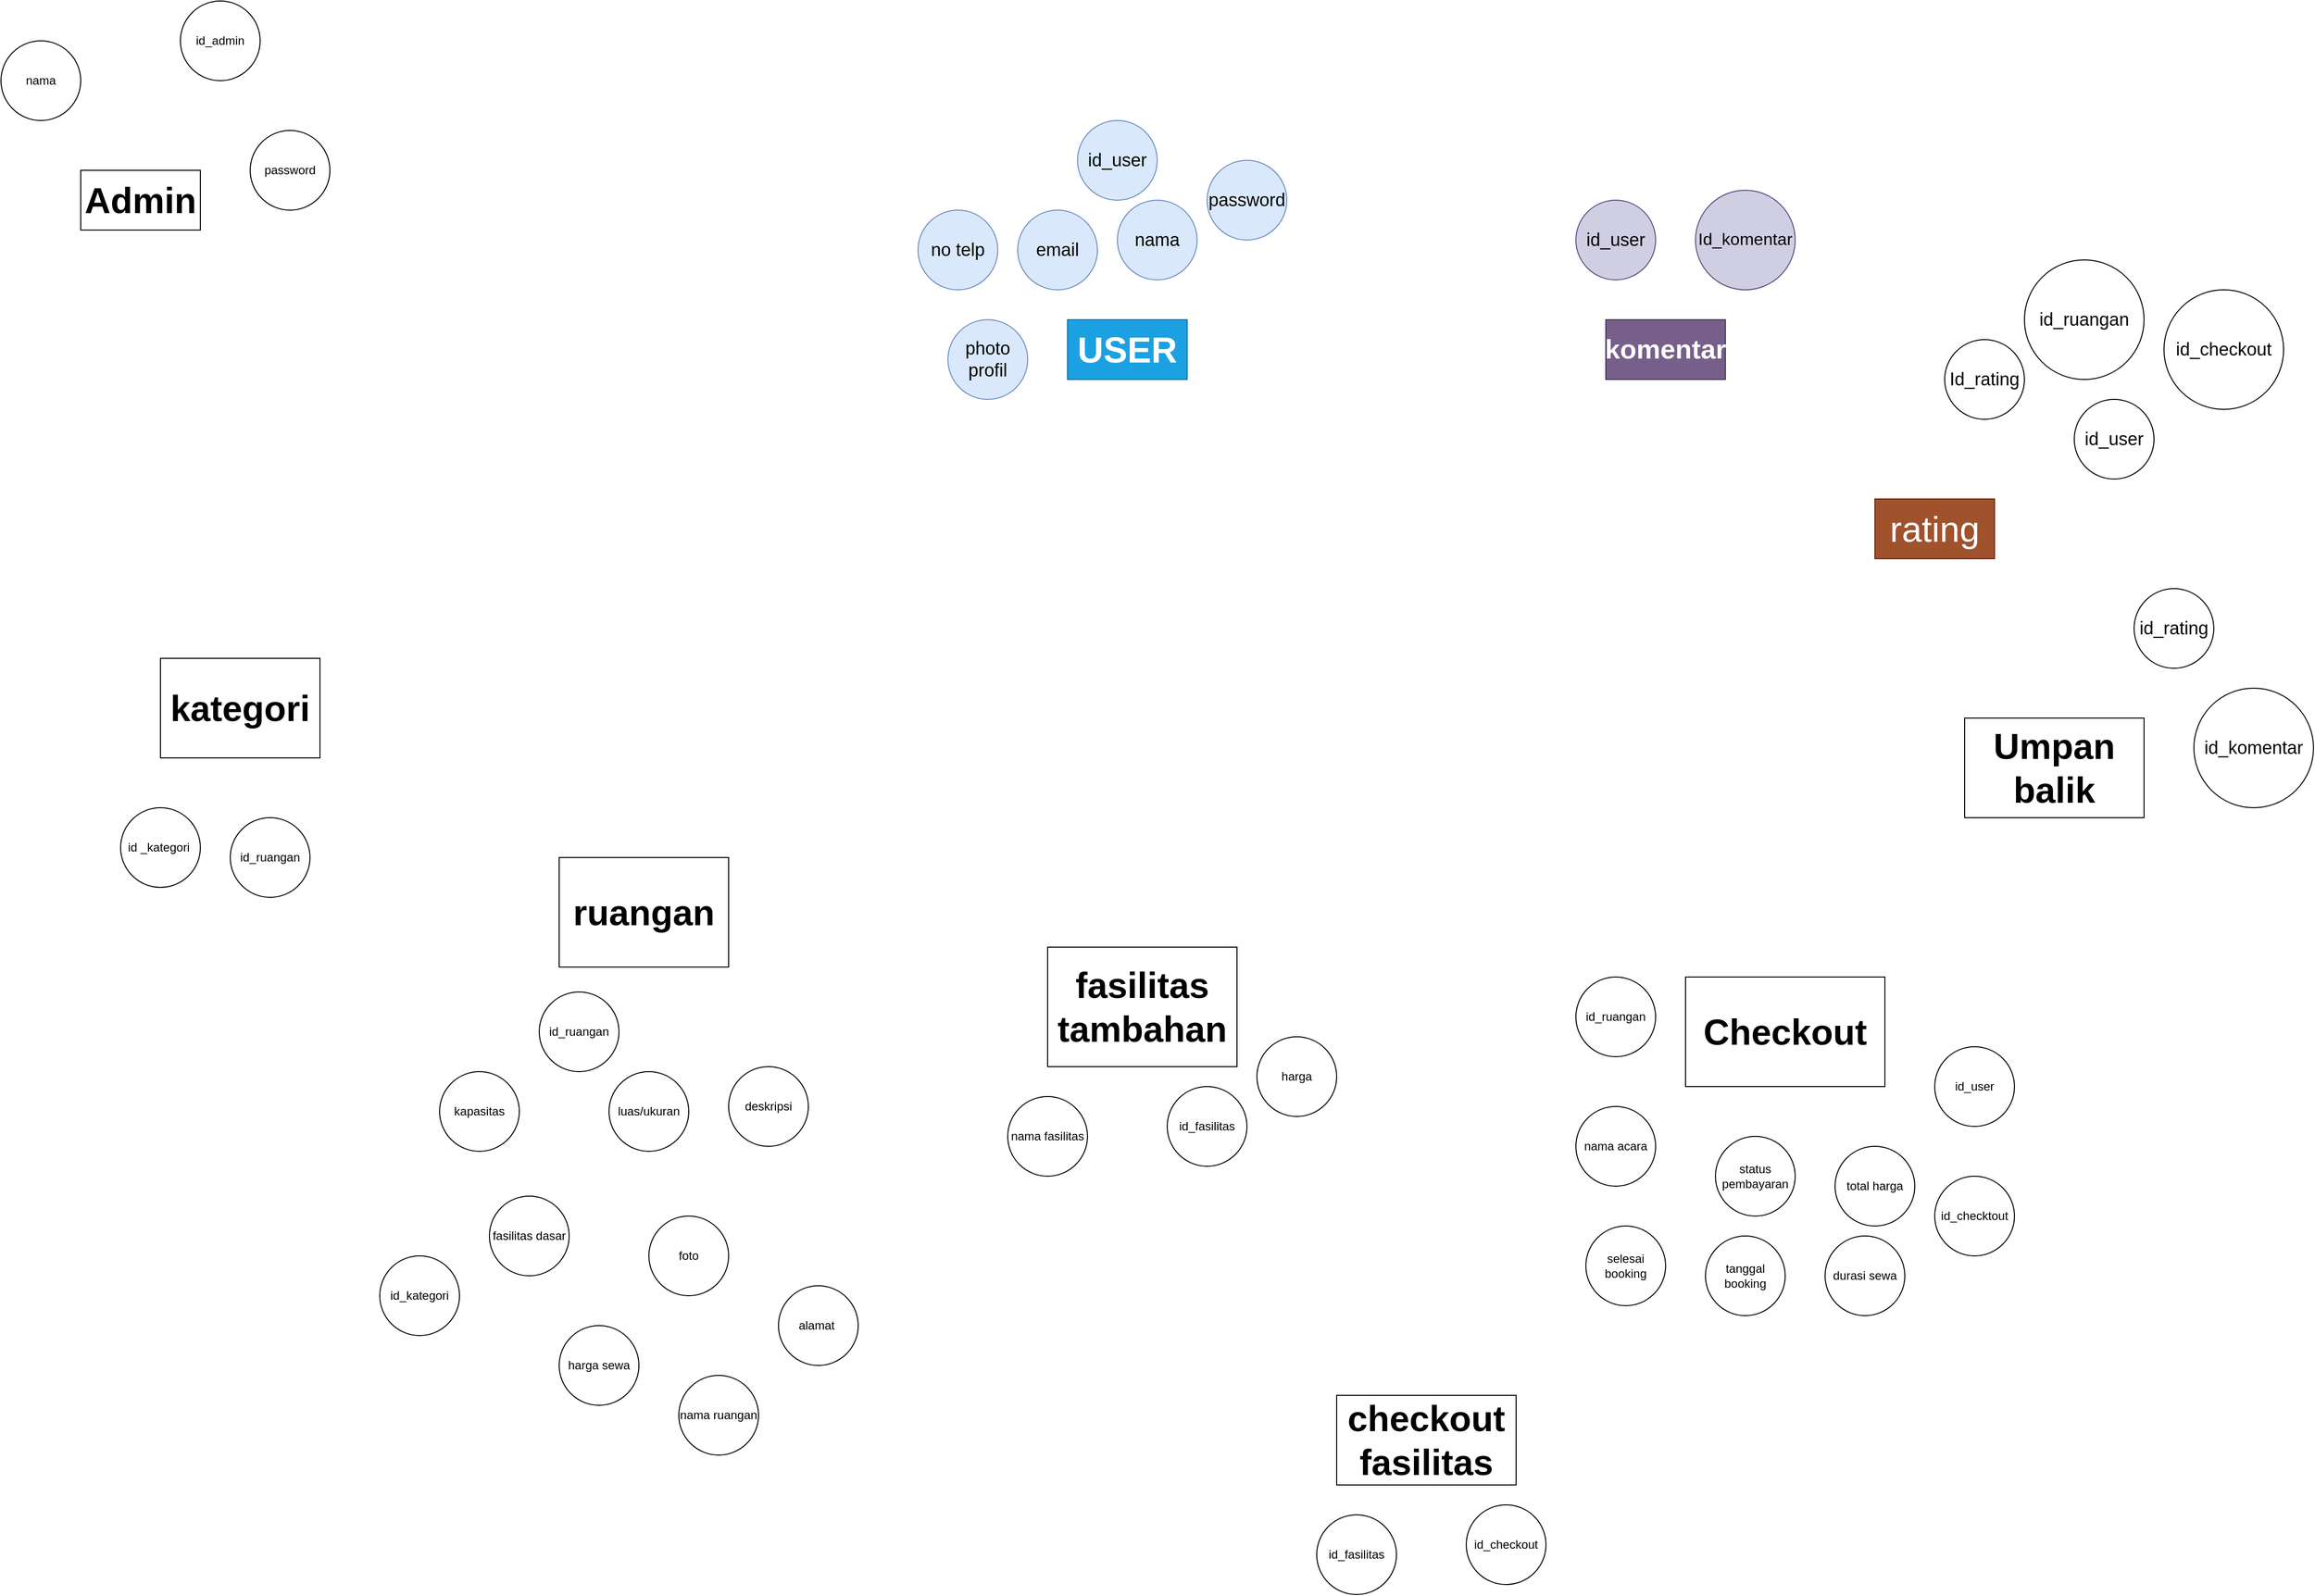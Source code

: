 <mxfile version="24.7.17">
  <diagram name="Halaman-1" id="oRl_ViCk-AsLNKTNDdXx">
    <mxGraphModel dx="5147" dy="2387" grid="1" gridSize="10" guides="1" tooltips="1" connect="1" arrows="1" fold="1" page="1" pageScale="1" pageWidth="850" pageHeight="1100" math="0" shadow="0">
      <root>
        <mxCell id="0" />
        <mxCell id="1" parent="0" />
        <mxCell id="XepmCDhu73pbpkh5oP49-1" value="&lt;span style=&quot;font-size: 36px;&quot;&gt;&lt;b&gt;USER&lt;/b&gt;&lt;/span&gt;" style="rounded=0;whiteSpace=wrap;html=1;fillColor=#1ba1e2;strokeColor=#006EAF;fontColor=#ffffff;" vertex="1" parent="1">
          <mxGeometry x="200" y="250" width="120" height="60" as="geometry" />
        </mxCell>
        <mxCell id="XepmCDhu73pbpkh5oP49-2" value="&lt;font style=&quot;font-size: 18px;&quot;&gt;id_user&lt;/font&gt;" style="ellipse;whiteSpace=wrap;html=1;aspect=fixed;fillColor=#dae8fc;strokeColor=#6c8ebf;" vertex="1" parent="1">
          <mxGeometry x="210" y="50" width="80" height="80" as="geometry" />
        </mxCell>
        <mxCell id="XepmCDhu73pbpkh5oP49-3" value="&lt;font style=&quot;font-size: 18px;&quot;&gt;nama&lt;/font&gt;" style="ellipse;whiteSpace=wrap;html=1;aspect=fixed;fillColor=#dae8fc;strokeColor=#6c8ebf;" vertex="1" parent="1">
          <mxGeometry x="250" y="130" width="80" height="80" as="geometry" />
        </mxCell>
        <mxCell id="XepmCDhu73pbpkh5oP49-4" value="&lt;font style=&quot;font-size: 18px;&quot;&gt;email&lt;/font&gt;" style="ellipse;whiteSpace=wrap;html=1;aspect=fixed;fillColor=#dae8fc;strokeColor=#6c8ebf;" vertex="1" parent="1">
          <mxGeometry x="150" y="140" width="80" height="80" as="geometry" />
        </mxCell>
        <mxCell id="XepmCDhu73pbpkh5oP49-5" value="&lt;font style=&quot;font-size: 18px;&quot;&gt;no telp&lt;/font&gt;" style="ellipse;whiteSpace=wrap;html=1;aspect=fixed;fillColor=#dae8fc;strokeColor=#6c8ebf;" vertex="1" parent="1">
          <mxGeometry x="50" y="140" width="80" height="80" as="geometry" />
        </mxCell>
        <mxCell id="XepmCDhu73pbpkh5oP49-6" value="&lt;font style=&quot;font-size: 18px;&quot;&gt;password&lt;/font&gt;" style="ellipse;whiteSpace=wrap;html=1;aspect=fixed;fillColor=#dae8fc;strokeColor=#6c8ebf;" vertex="1" parent="1">
          <mxGeometry x="340" y="90" width="80" height="80" as="geometry" />
        </mxCell>
        <mxCell id="XepmCDhu73pbpkh5oP49-7" value="&lt;font style=&quot;font-size: 18px;&quot;&gt;photo&lt;/font&gt; &lt;font style=&quot;font-size: 18px;&quot;&gt;profil&lt;/font&gt;" style="ellipse;whiteSpace=wrap;html=1;aspect=fixed;fillColor=#dae8fc;strokeColor=#6c8ebf;" vertex="1" parent="1">
          <mxGeometry x="80" y="250" width="80" height="80" as="geometry" />
        </mxCell>
        <mxCell id="XepmCDhu73pbpkh5oP49-8" value="&lt;font style=&quot;font-size: 27px;&quot;&gt;&lt;b&gt;komentar&lt;/b&gt;&lt;/font&gt;" style="rounded=0;whiteSpace=wrap;html=1;fillColor=#76608a;fontColor=#ffffff;strokeColor=#432D57;" vertex="1" parent="1">
          <mxGeometry x="740" y="250" width="120" height="60" as="geometry" />
        </mxCell>
        <mxCell id="XepmCDhu73pbpkh5oP49-9" value="&lt;font style=&quot;font-size: 18px;&quot;&gt;id_user&lt;/font&gt;" style="ellipse;whiteSpace=wrap;html=1;aspect=fixed;fillColor=#d0cee2;strokeColor=#56517e;" vertex="1" parent="1">
          <mxGeometry x="710" y="130" width="80" height="80" as="geometry" />
        </mxCell>
        <mxCell id="XepmCDhu73pbpkh5oP49-10" value="&lt;font style=&quot;font-size: 17px;&quot;&gt;Id_komentar&lt;/font&gt;" style="ellipse;whiteSpace=wrap;html=1;aspect=fixed;fillColor=#d0cee2;strokeColor=#56517e;" vertex="1" parent="1">
          <mxGeometry x="830" y="120" width="100" height="100" as="geometry" />
        </mxCell>
        <mxCell id="XepmCDhu73pbpkh5oP49-11" value="&lt;font style=&quot;font-size: 36px;&quot;&gt;rating&lt;/font&gt;" style="rounded=0;whiteSpace=wrap;html=1;fillColor=#a0522d;fontColor=#ffffff;strokeColor=#6D1F00;" vertex="1" parent="1">
          <mxGeometry x="1010" y="430" width="120" height="60" as="geometry" />
        </mxCell>
        <mxCell id="XepmCDhu73pbpkh5oP49-12" value="&lt;font style=&quot;font-size: 18px;&quot;&gt;Id_rating&lt;/font&gt;" style="ellipse;whiteSpace=wrap;html=1;aspect=fixed;" vertex="1" parent="1">
          <mxGeometry x="1080" y="270" width="80" height="80" as="geometry" />
        </mxCell>
        <mxCell id="XepmCDhu73pbpkh5oP49-13" value="&lt;font style=&quot;font-size: 18px;&quot;&gt;id_user&lt;/font&gt;" style="ellipse;whiteSpace=wrap;html=1;aspect=fixed;" vertex="1" parent="1">
          <mxGeometry x="1210" y="330" width="80" height="80" as="geometry" />
        </mxCell>
        <mxCell id="XepmCDhu73pbpkh5oP49-14" value="&lt;font style=&quot;font-size: 18px;&quot;&gt;id_ruangan&lt;/font&gt;" style="ellipse;whiteSpace=wrap;html=1;aspect=fixed;" vertex="1" parent="1">
          <mxGeometry x="1160" y="190" width="120" height="120" as="geometry" />
        </mxCell>
        <mxCell id="XepmCDhu73pbpkh5oP49-15" value="&lt;font style=&quot;font-size: 18px;&quot;&gt;id_checkout&lt;/font&gt;" style="ellipse;whiteSpace=wrap;html=1;aspect=fixed;" vertex="1" parent="1">
          <mxGeometry x="1300" y="220" width="120" height="120" as="geometry" />
        </mxCell>
        <mxCell id="XepmCDhu73pbpkh5oP49-16" value="&lt;font style=&quot;font-size: 36px;&quot;&gt;&lt;b&gt;Umpan balik&lt;/b&gt;&lt;/font&gt;" style="rounded=0;whiteSpace=wrap;html=1;" vertex="1" parent="1">
          <mxGeometry x="1100" y="650" width="180" height="100" as="geometry" />
        </mxCell>
        <mxCell id="XepmCDhu73pbpkh5oP49-17" value="&lt;font style=&quot;font-size: 18px;&quot;&gt;id_rating&lt;/font&gt;" style="ellipse;whiteSpace=wrap;html=1;aspect=fixed;" vertex="1" parent="1">
          <mxGeometry x="1270" y="520" width="80" height="80" as="geometry" />
        </mxCell>
        <mxCell id="XepmCDhu73pbpkh5oP49-18" value="&lt;font style=&quot;font-size: 18px;&quot;&gt;id_komentar&lt;/font&gt;" style="ellipse;whiteSpace=wrap;html=1;aspect=fixed;" vertex="1" parent="1">
          <mxGeometry x="1330" y="620" width="120" height="120" as="geometry" />
        </mxCell>
        <mxCell id="XepmCDhu73pbpkh5oP49-19" value="&lt;b&gt;&lt;font style=&quot;font-size: 36px;&quot;&gt;Checkout&lt;/font&gt;&lt;/b&gt;" style="rounded=0;whiteSpace=wrap;html=1;" vertex="1" parent="1">
          <mxGeometry x="820" y="910" width="200" height="110" as="geometry" />
        </mxCell>
        <mxCell id="XepmCDhu73pbpkh5oP49-20" value="id_user" style="ellipse;whiteSpace=wrap;html=1;aspect=fixed;" vertex="1" parent="1">
          <mxGeometry x="1070" y="980" width="80" height="80" as="geometry" />
        </mxCell>
        <mxCell id="XepmCDhu73pbpkh5oP49-21" value="id_ruangan" style="ellipse;whiteSpace=wrap;html=1;aspect=fixed;" vertex="1" parent="1">
          <mxGeometry x="710" y="910" width="80" height="80" as="geometry" />
        </mxCell>
        <mxCell id="XepmCDhu73pbpkh5oP49-22" value="nama acara" style="ellipse;whiteSpace=wrap;html=1;aspect=fixed;" vertex="1" parent="1">
          <mxGeometry x="710" y="1040" width="80" height="80" as="geometry" />
        </mxCell>
        <mxCell id="XepmCDhu73pbpkh5oP49-23" value="status pembayaran" style="ellipse;whiteSpace=wrap;html=1;aspect=fixed;" vertex="1" parent="1">
          <mxGeometry x="850" y="1070" width="80" height="80" as="geometry" />
        </mxCell>
        <mxCell id="XepmCDhu73pbpkh5oP49-24" value="total harga" style="ellipse;whiteSpace=wrap;html=1;aspect=fixed;" vertex="1" parent="1">
          <mxGeometry x="970" y="1080" width="80" height="80" as="geometry" />
        </mxCell>
        <mxCell id="XepmCDhu73pbpkh5oP49-25" value="selesai booking" style="ellipse;whiteSpace=wrap;html=1;aspect=fixed;" vertex="1" parent="1">
          <mxGeometry x="720" y="1160" width="80" height="80" as="geometry" />
        </mxCell>
        <mxCell id="XepmCDhu73pbpkh5oP49-26" value="tanggal booking" style="ellipse;whiteSpace=wrap;html=1;aspect=fixed;" vertex="1" parent="1">
          <mxGeometry x="840" y="1170" width="80" height="80" as="geometry" />
        </mxCell>
        <mxCell id="XepmCDhu73pbpkh5oP49-27" value="durasi sewa" style="ellipse;whiteSpace=wrap;html=1;aspect=fixed;" vertex="1" parent="1">
          <mxGeometry x="960" y="1170" width="80" height="80" as="geometry" />
        </mxCell>
        <mxCell id="XepmCDhu73pbpkh5oP49-28" value="&lt;b&gt;&lt;font style=&quot;font-size: 36px;&quot;&gt;fasilitas tambahan&lt;/font&gt;&lt;/b&gt;" style="rounded=0;whiteSpace=wrap;html=1;" vertex="1" parent="1">
          <mxGeometry x="180" y="880" width="190" height="120" as="geometry" />
        </mxCell>
        <mxCell id="XepmCDhu73pbpkh5oP49-29" value="nama fasilitas" style="ellipse;whiteSpace=wrap;html=1;aspect=fixed;" vertex="1" parent="1">
          <mxGeometry x="140" y="1030" width="80" height="80" as="geometry" />
        </mxCell>
        <mxCell id="XepmCDhu73pbpkh5oP49-30" value="id_fasilitas" style="ellipse;whiteSpace=wrap;html=1;aspect=fixed;" vertex="1" parent="1">
          <mxGeometry x="300" y="1020" width="80" height="80" as="geometry" />
        </mxCell>
        <mxCell id="XepmCDhu73pbpkh5oP49-31" value="harga" style="ellipse;whiteSpace=wrap;html=1;aspect=fixed;" vertex="1" parent="1">
          <mxGeometry x="390" y="970" width="80" height="80" as="geometry" />
        </mxCell>
        <mxCell id="XepmCDhu73pbpkh5oP49-32" value="id_checktout" style="ellipse;whiteSpace=wrap;html=1;aspect=fixed;" vertex="1" parent="1">
          <mxGeometry x="1070" y="1110" width="80" height="80" as="geometry" />
        </mxCell>
        <mxCell id="XepmCDhu73pbpkh5oP49-33" value="&lt;font style=&quot;font-size: 36px;&quot;&gt;&lt;b&gt;checkout fasilitas&lt;/b&gt;&lt;/font&gt;" style="rounded=0;whiteSpace=wrap;html=1;" vertex="1" parent="1">
          <mxGeometry x="470" y="1330" width="180" height="90" as="geometry" />
        </mxCell>
        <mxCell id="XepmCDhu73pbpkh5oP49-34" value="id_checkout" style="ellipse;whiteSpace=wrap;html=1;aspect=fixed;" vertex="1" parent="1">
          <mxGeometry x="600" y="1440" width="80" height="80" as="geometry" />
        </mxCell>
        <mxCell id="XepmCDhu73pbpkh5oP49-35" value="id_fasilitas" style="ellipse;whiteSpace=wrap;html=1;aspect=fixed;" vertex="1" parent="1">
          <mxGeometry x="450" y="1450" width="80" height="80" as="geometry" />
        </mxCell>
        <mxCell id="XepmCDhu73pbpkh5oP49-36" value="&lt;font style=&quot;font-size: 36px;&quot;&gt;&lt;b&gt;ruangan&lt;/b&gt;&lt;/font&gt;" style="rounded=0;whiteSpace=wrap;html=1;" vertex="1" parent="1">
          <mxGeometry x="-310" y="790" width="170" height="110" as="geometry" />
        </mxCell>
        <mxCell id="XepmCDhu73pbpkh5oP49-37" value="id_ruangan" style="ellipse;whiteSpace=wrap;html=1;aspect=fixed;" vertex="1" parent="1">
          <mxGeometry x="-330" y="925" width="80" height="80" as="geometry" />
        </mxCell>
        <mxCell id="XepmCDhu73pbpkh5oP49-38" value="kapasitas" style="ellipse;whiteSpace=wrap;html=1;aspect=fixed;" vertex="1" parent="1">
          <mxGeometry x="-430" y="1005" width="80" height="80" as="geometry" />
        </mxCell>
        <mxCell id="XepmCDhu73pbpkh5oP49-41" value="luas/ukuran" style="ellipse;whiteSpace=wrap;html=1;aspect=fixed;" vertex="1" parent="1">
          <mxGeometry x="-260" y="1005" width="80" height="80" as="geometry" />
        </mxCell>
        <mxCell id="XepmCDhu73pbpkh5oP49-42" value="fasilitas dasar" style="ellipse;whiteSpace=wrap;html=1;aspect=fixed;" vertex="1" parent="1">
          <mxGeometry x="-380" y="1130" width="80" height="80" as="geometry" />
        </mxCell>
        <mxCell id="XepmCDhu73pbpkh5oP49-43" value="foto" style="ellipse;whiteSpace=wrap;html=1;aspect=fixed;" vertex="1" parent="1">
          <mxGeometry x="-220" y="1150" width="80" height="80" as="geometry" />
        </mxCell>
        <mxCell id="XepmCDhu73pbpkh5oP49-44" value="deskripsi" style="ellipse;whiteSpace=wrap;html=1;aspect=fixed;" vertex="1" parent="1">
          <mxGeometry x="-140" y="1000" width="80" height="80" as="geometry" />
        </mxCell>
        <mxCell id="XepmCDhu73pbpkh5oP49-45" value="id_kategori" style="ellipse;whiteSpace=wrap;html=1;aspect=fixed;" vertex="1" parent="1">
          <mxGeometry x="-490" y="1190" width="80" height="80" as="geometry" />
        </mxCell>
        <mxCell id="XepmCDhu73pbpkh5oP49-46" value="harga sewa" style="ellipse;whiteSpace=wrap;html=1;aspect=fixed;" vertex="1" parent="1">
          <mxGeometry x="-310" y="1260" width="80" height="80" as="geometry" />
        </mxCell>
        <mxCell id="XepmCDhu73pbpkh5oP49-47" value="alamat&amp;nbsp;" style="ellipse;whiteSpace=wrap;html=1;aspect=fixed;" vertex="1" parent="1">
          <mxGeometry x="-90" y="1220" width="80" height="80" as="geometry" />
        </mxCell>
        <mxCell id="XepmCDhu73pbpkh5oP49-48" value="nama ruangan" style="ellipse;whiteSpace=wrap;html=1;aspect=fixed;" vertex="1" parent="1">
          <mxGeometry x="-190" y="1310" width="80" height="80" as="geometry" />
        </mxCell>
        <mxCell id="XepmCDhu73pbpkh5oP49-49" value="&lt;font style=&quot;font-size: 36px;&quot;&gt;&lt;b&gt;kategori&lt;/b&gt;&lt;/font&gt;" style="rounded=0;whiteSpace=wrap;html=1;" vertex="1" parent="1">
          <mxGeometry x="-710" y="590" width="160" height="100" as="geometry" />
        </mxCell>
        <mxCell id="XepmCDhu73pbpkh5oP49-50" value="id _kategori&amp;nbsp;" style="ellipse;whiteSpace=wrap;html=1;aspect=fixed;" vertex="1" parent="1">
          <mxGeometry x="-750" y="740" width="80" height="80" as="geometry" />
        </mxCell>
        <mxCell id="XepmCDhu73pbpkh5oP49-51" value="id_ruangan" style="ellipse;whiteSpace=wrap;html=1;aspect=fixed;" vertex="1" parent="1">
          <mxGeometry x="-640" y="750" width="80" height="80" as="geometry" />
        </mxCell>
        <mxCell id="XepmCDhu73pbpkh5oP49-52" value="&lt;font style=&quot;font-size: 36px;&quot;&gt;&lt;b&gt;Admin&lt;/b&gt;&lt;/font&gt;" style="rounded=0;whiteSpace=wrap;html=1;" vertex="1" parent="1">
          <mxGeometry x="-790" y="100" width="120" height="60" as="geometry" />
        </mxCell>
        <mxCell id="XepmCDhu73pbpkh5oP49-53" value="id_admin" style="ellipse;whiteSpace=wrap;html=1;aspect=fixed;" vertex="1" parent="1">
          <mxGeometry x="-690" y="-70" width="80" height="80" as="geometry" />
        </mxCell>
        <mxCell id="XepmCDhu73pbpkh5oP49-54" value="password" style="ellipse;whiteSpace=wrap;html=1;aspect=fixed;" vertex="1" parent="1">
          <mxGeometry x="-620" y="60" width="80" height="80" as="geometry" />
        </mxCell>
        <mxCell id="XepmCDhu73pbpkh5oP49-55" value="nama" style="ellipse;whiteSpace=wrap;html=1;aspect=fixed;" vertex="1" parent="1">
          <mxGeometry x="-870" y="-30" width="80" height="80" as="geometry" />
        </mxCell>
      </root>
    </mxGraphModel>
  </diagram>
</mxfile>
